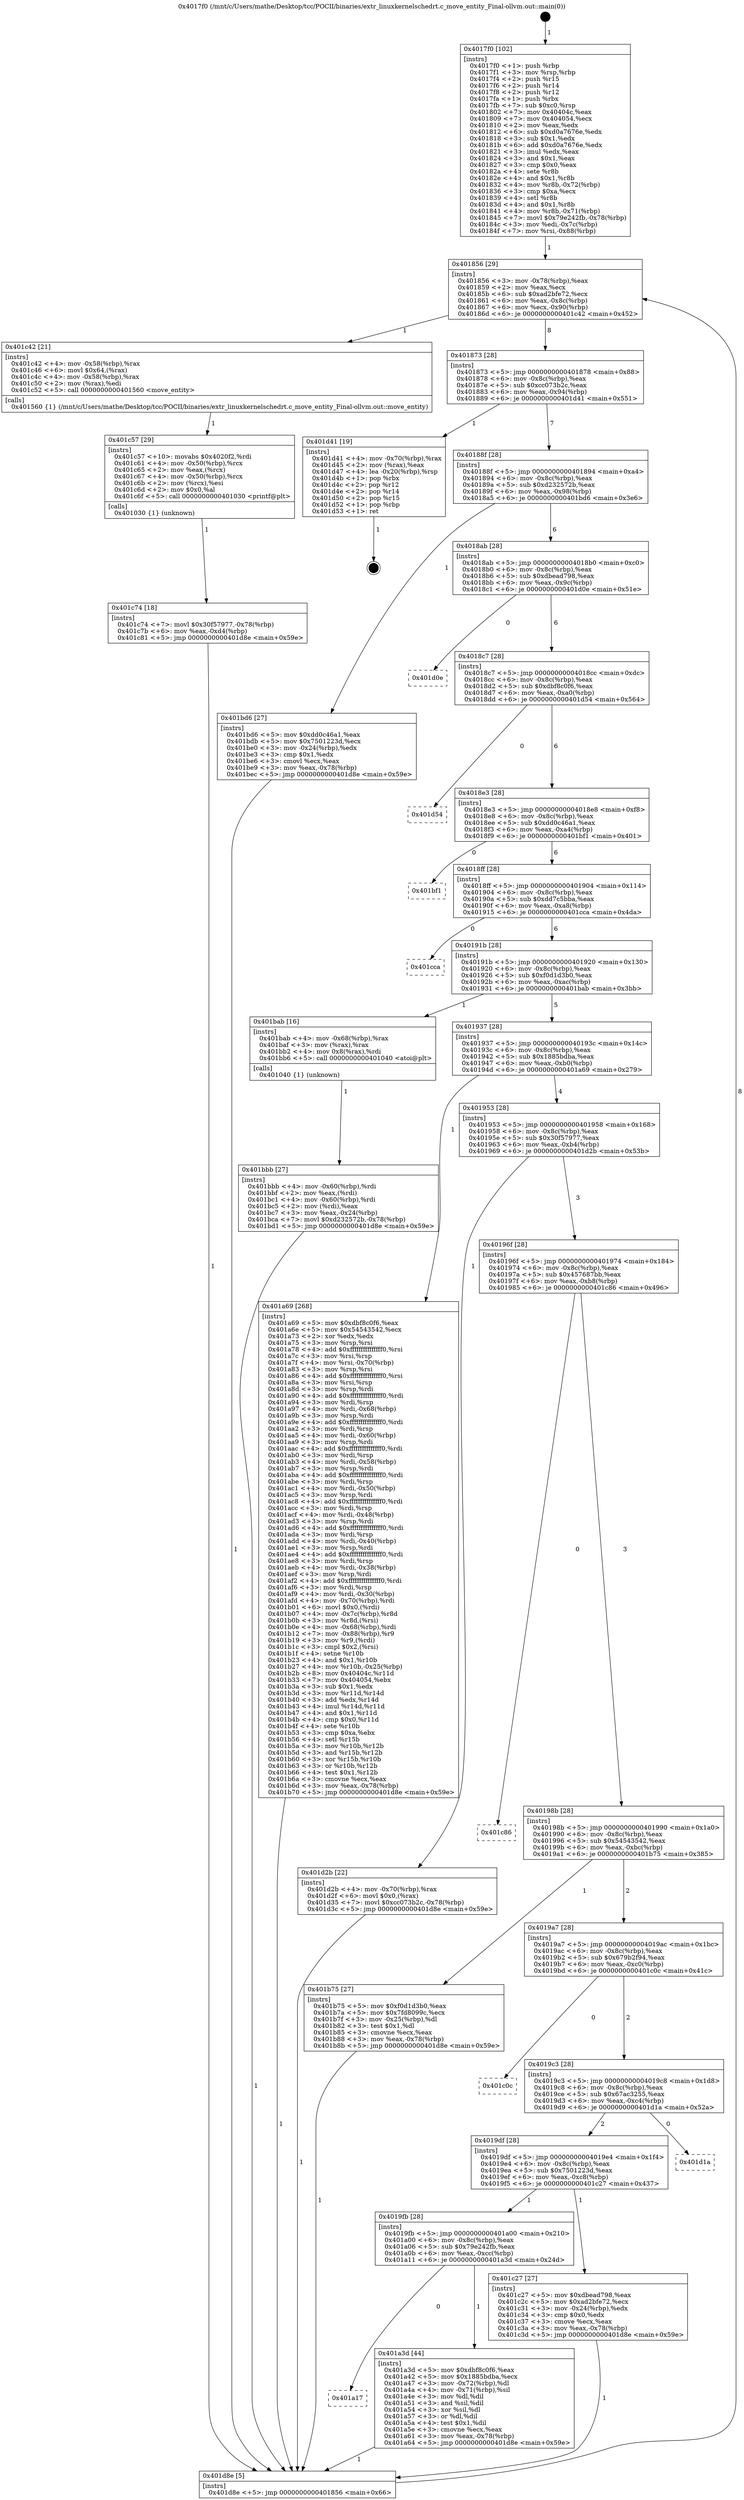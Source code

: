 digraph "0x4017f0" {
  label = "0x4017f0 (/mnt/c/Users/mathe/Desktop/tcc/POCII/binaries/extr_linuxkernelschedrt.c_move_entity_Final-ollvm.out::main(0))"
  labelloc = "t"
  node[shape=record]

  Entry [label="",width=0.3,height=0.3,shape=circle,fillcolor=black,style=filled]
  "0x401856" [label="{
     0x401856 [29]\l
     | [instrs]\l
     &nbsp;&nbsp;0x401856 \<+3\>: mov -0x78(%rbp),%eax\l
     &nbsp;&nbsp;0x401859 \<+2\>: mov %eax,%ecx\l
     &nbsp;&nbsp;0x40185b \<+6\>: sub $0xad2bfe72,%ecx\l
     &nbsp;&nbsp;0x401861 \<+6\>: mov %eax,-0x8c(%rbp)\l
     &nbsp;&nbsp;0x401867 \<+6\>: mov %ecx,-0x90(%rbp)\l
     &nbsp;&nbsp;0x40186d \<+6\>: je 0000000000401c42 \<main+0x452\>\l
  }"]
  "0x401c42" [label="{
     0x401c42 [21]\l
     | [instrs]\l
     &nbsp;&nbsp;0x401c42 \<+4\>: mov -0x58(%rbp),%rax\l
     &nbsp;&nbsp;0x401c46 \<+6\>: movl $0x64,(%rax)\l
     &nbsp;&nbsp;0x401c4c \<+4\>: mov -0x58(%rbp),%rax\l
     &nbsp;&nbsp;0x401c50 \<+2\>: mov (%rax),%edi\l
     &nbsp;&nbsp;0x401c52 \<+5\>: call 0000000000401560 \<move_entity\>\l
     | [calls]\l
     &nbsp;&nbsp;0x401560 \{1\} (/mnt/c/Users/mathe/Desktop/tcc/POCII/binaries/extr_linuxkernelschedrt.c_move_entity_Final-ollvm.out::move_entity)\l
  }"]
  "0x401873" [label="{
     0x401873 [28]\l
     | [instrs]\l
     &nbsp;&nbsp;0x401873 \<+5\>: jmp 0000000000401878 \<main+0x88\>\l
     &nbsp;&nbsp;0x401878 \<+6\>: mov -0x8c(%rbp),%eax\l
     &nbsp;&nbsp;0x40187e \<+5\>: sub $0xcc073b2c,%eax\l
     &nbsp;&nbsp;0x401883 \<+6\>: mov %eax,-0x94(%rbp)\l
     &nbsp;&nbsp;0x401889 \<+6\>: je 0000000000401d41 \<main+0x551\>\l
  }"]
  Exit [label="",width=0.3,height=0.3,shape=circle,fillcolor=black,style=filled,peripheries=2]
  "0x401d41" [label="{
     0x401d41 [19]\l
     | [instrs]\l
     &nbsp;&nbsp;0x401d41 \<+4\>: mov -0x70(%rbp),%rax\l
     &nbsp;&nbsp;0x401d45 \<+2\>: mov (%rax),%eax\l
     &nbsp;&nbsp;0x401d47 \<+4\>: lea -0x20(%rbp),%rsp\l
     &nbsp;&nbsp;0x401d4b \<+1\>: pop %rbx\l
     &nbsp;&nbsp;0x401d4c \<+2\>: pop %r12\l
     &nbsp;&nbsp;0x401d4e \<+2\>: pop %r14\l
     &nbsp;&nbsp;0x401d50 \<+2\>: pop %r15\l
     &nbsp;&nbsp;0x401d52 \<+1\>: pop %rbp\l
     &nbsp;&nbsp;0x401d53 \<+1\>: ret\l
  }"]
  "0x40188f" [label="{
     0x40188f [28]\l
     | [instrs]\l
     &nbsp;&nbsp;0x40188f \<+5\>: jmp 0000000000401894 \<main+0xa4\>\l
     &nbsp;&nbsp;0x401894 \<+6\>: mov -0x8c(%rbp),%eax\l
     &nbsp;&nbsp;0x40189a \<+5\>: sub $0xd232572b,%eax\l
     &nbsp;&nbsp;0x40189f \<+6\>: mov %eax,-0x98(%rbp)\l
     &nbsp;&nbsp;0x4018a5 \<+6\>: je 0000000000401bd6 \<main+0x3e6\>\l
  }"]
  "0x401c74" [label="{
     0x401c74 [18]\l
     | [instrs]\l
     &nbsp;&nbsp;0x401c74 \<+7\>: movl $0x30f57977,-0x78(%rbp)\l
     &nbsp;&nbsp;0x401c7b \<+6\>: mov %eax,-0xd4(%rbp)\l
     &nbsp;&nbsp;0x401c81 \<+5\>: jmp 0000000000401d8e \<main+0x59e\>\l
  }"]
  "0x401bd6" [label="{
     0x401bd6 [27]\l
     | [instrs]\l
     &nbsp;&nbsp;0x401bd6 \<+5\>: mov $0xdd0c46a1,%eax\l
     &nbsp;&nbsp;0x401bdb \<+5\>: mov $0x7501223d,%ecx\l
     &nbsp;&nbsp;0x401be0 \<+3\>: mov -0x24(%rbp),%edx\l
     &nbsp;&nbsp;0x401be3 \<+3\>: cmp $0x1,%edx\l
     &nbsp;&nbsp;0x401be6 \<+3\>: cmovl %ecx,%eax\l
     &nbsp;&nbsp;0x401be9 \<+3\>: mov %eax,-0x78(%rbp)\l
     &nbsp;&nbsp;0x401bec \<+5\>: jmp 0000000000401d8e \<main+0x59e\>\l
  }"]
  "0x4018ab" [label="{
     0x4018ab [28]\l
     | [instrs]\l
     &nbsp;&nbsp;0x4018ab \<+5\>: jmp 00000000004018b0 \<main+0xc0\>\l
     &nbsp;&nbsp;0x4018b0 \<+6\>: mov -0x8c(%rbp),%eax\l
     &nbsp;&nbsp;0x4018b6 \<+5\>: sub $0xdbead798,%eax\l
     &nbsp;&nbsp;0x4018bb \<+6\>: mov %eax,-0x9c(%rbp)\l
     &nbsp;&nbsp;0x4018c1 \<+6\>: je 0000000000401d0e \<main+0x51e\>\l
  }"]
  "0x401c57" [label="{
     0x401c57 [29]\l
     | [instrs]\l
     &nbsp;&nbsp;0x401c57 \<+10\>: movabs $0x4020f2,%rdi\l
     &nbsp;&nbsp;0x401c61 \<+4\>: mov -0x50(%rbp),%rcx\l
     &nbsp;&nbsp;0x401c65 \<+2\>: mov %eax,(%rcx)\l
     &nbsp;&nbsp;0x401c67 \<+4\>: mov -0x50(%rbp),%rcx\l
     &nbsp;&nbsp;0x401c6b \<+2\>: mov (%rcx),%esi\l
     &nbsp;&nbsp;0x401c6d \<+2\>: mov $0x0,%al\l
     &nbsp;&nbsp;0x401c6f \<+5\>: call 0000000000401030 \<printf@plt\>\l
     | [calls]\l
     &nbsp;&nbsp;0x401030 \{1\} (unknown)\l
  }"]
  "0x401d0e" [label="{
     0x401d0e\l
  }", style=dashed]
  "0x4018c7" [label="{
     0x4018c7 [28]\l
     | [instrs]\l
     &nbsp;&nbsp;0x4018c7 \<+5\>: jmp 00000000004018cc \<main+0xdc\>\l
     &nbsp;&nbsp;0x4018cc \<+6\>: mov -0x8c(%rbp),%eax\l
     &nbsp;&nbsp;0x4018d2 \<+5\>: sub $0xdbf8c0f6,%eax\l
     &nbsp;&nbsp;0x4018d7 \<+6\>: mov %eax,-0xa0(%rbp)\l
     &nbsp;&nbsp;0x4018dd \<+6\>: je 0000000000401d54 \<main+0x564\>\l
  }"]
  "0x401bbb" [label="{
     0x401bbb [27]\l
     | [instrs]\l
     &nbsp;&nbsp;0x401bbb \<+4\>: mov -0x60(%rbp),%rdi\l
     &nbsp;&nbsp;0x401bbf \<+2\>: mov %eax,(%rdi)\l
     &nbsp;&nbsp;0x401bc1 \<+4\>: mov -0x60(%rbp),%rdi\l
     &nbsp;&nbsp;0x401bc5 \<+2\>: mov (%rdi),%eax\l
     &nbsp;&nbsp;0x401bc7 \<+3\>: mov %eax,-0x24(%rbp)\l
     &nbsp;&nbsp;0x401bca \<+7\>: movl $0xd232572b,-0x78(%rbp)\l
     &nbsp;&nbsp;0x401bd1 \<+5\>: jmp 0000000000401d8e \<main+0x59e\>\l
  }"]
  "0x401d54" [label="{
     0x401d54\l
  }", style=dashed]
  "0x4018e3" [label="{
     0x4018e3 [28]\l
     | [instrs]\l
     &nbsp;&nbsp;0x4018e3 \<+5\>: jmp 00000000004018e8 \<main+0xf8\>\l
     &nbsp;&nbsp;0x4018e8 \<+6\>: mov -0x8c(%rbp),%eax\l
     &nbsp;&nbsp;0x4018ee \<+5\>: sub $0xdd0c46a1,%eax\l
     &nbsp;&nbsp;0x4018f3 \<+6\>: mov %eax,-0xa4(%rbp)\l
     &nbsp;&nbsp;0x4018f9 \<+6\>: je 0000000000401bf1 \<main+0x401\>\l
  }"]
  "0x4017f0" [label="{
     0x4017f0 [102]\l
     | [instrs]\l
     &nbsp;&nbsp;0x4017f0 \<+1\>: push %rbp\l
     &nbsp;&nbsp;0x4017f1 \<+3\>: mov %rsp,%rbp\l
     &nbsp;&nbsp;0x4017f4 \<+2\>: push %r15\l
     &nbsp;&nbsp;0x4017f6 \<+2\>: push %r14\l
     &nbsp;&nbsp;0x4017f8 \<+2\>: push %r12\l
     &nbsp;&nbsp;0x4017fa \<+1\>: push %rbx\l
     &nbsp;&nbsp;0x4017fb \<+7\>: sub $0xc0,%rsp\l
     &nbsp;&nbsp;0x401802 \<+7\>: mov 0x40404c,%eax\l
     &nbsp;&nbsp;0x401809 \<+7\>: mov 0x404054,%ecx\l
     &nbsp;&nbsp;0x401810 \<+2\>: mov %eax,%edx\l
     &nbsp;&nbsp;0x401812 \<+6\>: sub $0xd0a7676e,%edx\l
     &nbsp;&nbsp;0x401818 \<+3\>: sub $0x1,%edx\l
     &nbsp;&nbsp;0x40181b \<+6\>: add $0xd0a7676e,%edx\l
     &nbsp;&nbsp;0x401821 \<+3\>: imul %edx,%eax\l
     &nbsp;&nbsp;0x401824 \<+3\>: and $0x1,%eax\l
     &nbsp;&nbsp;0x401827 \<+3\>: cmp $0x0,%eax\l
     &nbsp;&nbsp;0x40182a \<+4\>: sete %r8b\l
     &nbsp;&nbsp;0x40182e \<+4\>: and $0x1,%r8b\l
     &nbsp;&nbsp;0x401832 \<+4\>: mov %r8b,-0x72(%rbp)\l
     &nbsp;&nbsp;0x401836 \<+3\>: cmp $0xa,%ecx\l
     &nbsp;&nbsp;0x401839 \<+4\>: setl %r8b\l
     &nbsp;&nbsp;0x40183d \<+4\>: and $0x1,%r8b\l
     &nbsp;&nbsp;0x401841 \<+4\>: mov %r8b,-0x71(%rbp)\l
     &nbsp;&nbsp;0x401845 \<+7\>: movl $0x79e242fb,-0x78(%rbp)\l
     &nbsp;&nbsp;0x40184c \<+3\>: mov %edi,-0x7c(%rbp)\l
     &nbsp;&nbsp;0x40184f \<+7\>: mov %rsi,-0x88(%rbp)\l
  }"]
  "0x401bf1" [label="{
     0x401bf1\l
  }", style=dashed]
  "0x4018ff" [label="{
     0x4018ff [28]\l
     | [instrs]\l
     &nbsp;&nbsp;0x4018ff \<+5\>: jmp 0000000000401904 \<main+0x114\>\l
     &nbsp;&nbsp;0x401904 \<+6\>: mov -0x8c(%rbp),%eax\l
     &nbsp;&nbsp;0x40190a \<+5\>: sub $0xdd7c5bba,%eax\l
     &nbsp;&nbsp;0x40190f \<+6\>: mov %eax,-0xa8(%rbp)\l
     &nbsp;&nbsp;0x401915 \<+6\>: je 0000000000401cca \<main+0x4da\>\l
  }"]
  "0x401d8e" [label="{
     0x401d8e [5]\l
     | [instrs]\l
     &nbsp;&nbsp;0x401d8e \<+5\>: jmp 0000000000401856 \<main+0x66\>\l
  }"]
  "0x401cca" [label="{
     0x401cca\l
  }", style=dashed]
  "0x40191b" [label="{
     0x40191b [28]\l
     | [instrs]\l
     &nbsp;&nbsp;0x40191b \<+5\>: jmp 0000000000401920 \<main+0x130\>\l
     &nbsp;&nbsp;0x401920 \<+6\>: mov -0x8c(%rbp),%eax\l
     &nbsp;&nbsp;0x401926 \<+5\>: sub $0xf0d1d3b0,%eax\l
     &nbsp;&nbsp;0x40192b \<+6\>: mov %eax,-0xac(%rbp)\l
     &nbsp;&nbsp;0x401931 \<+6\>: je 0000000000401bab \<main+0x3bb\>\l
  }"]
  "0x401a17" [label="{
     0x401a17\l
  }", style=dashed]
  "0x401bab" [label="{
     0x401bab [16]\l
     | [instrs]\l
     &nbsp;&nbsp;0x401bab \<+4\>: mov -0x68(%rbp),%rax\l
     &nbsp;&nbsp;0x401baf \<+3\>: mov (%rax),%rax\l
     &nbsp;&nbsp;0x401bb2 \<+4\>: mov 0x8(%rax),%rdi\l
     &nbsp;&nbsp;0x401bb6 \<+5\>: call 0000000000401040 \<atoi@plt\>\l
     | [calls]\l
     &nbsp;&nbsp;0x401040 \{1\} (unknown)\l
  }"]
  "0x401937" [label="{
     0x401937 [28]\l
     | [instrs]\l
     &nbsp;&nbsp;0x401937 \<+5\>: jmp 000000000040193c \<main+0x14c\>\l
     &nbsp;&nbsp;0x40193c \<+6\>: mov -0x8c(%rbp),%eax\l
     &nbsp;&nbsp;0x401942 \<+5\>: sub $0x1885bdba,%eax\l
     &nbsp;&nbsp;0x401947 \<+6\>: mov %eax,-0xb0(%rbp)\l
     &nbsp;&nbsp;0x40194d \<+6\>: je 0000000000401a69 \<main+0x279\>\l
  }"]
  "0x401a3d" [label="{
     0x401a3d [44]\l
     | [instrs]\l
     &nbsp;&nbsp;0x401a3d \<+5\>: mov $0xdbf8c0f6,%eax\l
     &nbsp;&nbsp;0x401a42 \<+5\>: mov $0x1885bdba,%ecx\l
     &nbsp;&nbsp;0x401a47 \<+3\>: mov -0x72(%rbp),%dl\l
     &nbsp;&nbsp;0x401a4a \<+4\>: mov -0x71(%rbp),%sil\l
     &nbsp;&nbsp;0x401a4e \<+3\>: mov %dl,%dil\l
     &nbsp;&nbsp;0x401a51 \<+3\>: and %sil,%dil\l
     &nbsp;&nbsp;0x401a54 \<+3\>: xor %sil,%dl\l
     &nbsp;&nbsp;0x401a57 \<+3\>: or %dl,%dil\l
     &nbsp;&nbsp;0x401a5a \<+4\>: test $0x1,%dil\l
     &nbsp;&nbsp;0x401a5e \<+3\>: cmovne %ecx,%eax\l
     &nbsp;&nbsp;0x401a61 \<+3\>: mov %eax,-0x78(%rbp)\l
     &nbsp;&nbsp;0x401a64 \<+5\>: jmp 0000000000401d8e \<main+0x59e\>\l
  }"]
  "0x401a69" [label="{
     0x401a69 [268]\l
     | [instrs]\l
     &nbsp;&nbsp;0x401a69 \<+5\>: mov $0xdbf8c0f6,%eax\l
     &nbsp;&nbsp;0x401a6e \<+5\>: mov $0x54543542,%ecx\l
     &nbsp;&nbsp;0x401a73 \<+2\>: xor %edx,%edx\l
     &nbsp;&nbsp;0x401a75 \<+3\>: mov %rsp,%rsi\l
     &nbsp;&nbsp;0x401a78 \<+4\>: add $0xfffffffffffffff0,%rsi\l
     &nbsp;&nbsp;0x401a7c \<+3\>: mov %rsi,%rsp\l
     &nbsp;&nbsp;0x401a7f \<+4\>: mov %rsi,-0x70(%rbp)\l
     &nbsp;&nbsp;0x401a83 \<+3\>: mov %rsp,%rsi\l
     &nbsp;&nbsp;0x401a86 \<+4\>: add $0xfffffffffffffff0,%rsi\l
     &nbsp;&nbsp;0x401a8a \<+3\>: mov %rsi,%rsp\l
     &nbsp;&nbsp;0x401a8d \<+3\>: mov %rsp,%rdi\l
     &nbsp;&nbsp;0x401a90 \<+4\>: add $0xfffffffffffffff0,%rdi\l
     &nbsp;&nbsp;0x401a94 \<+3\>: mov %rdi,%rsp\l
     &nbsp;&nbsp;0x401a97 \<+4\>: mov %rdi,-0x68(%rbp)\l
     &nbsp;&nbsp;0x401a9b \<+3\>: mov %rsp,%rdi\l
     &nbsp;&nbsp;0x401a9e \<+4\>: add $0xfffffffffffffff0,%rdi\l
     &nbsp;&nbsp;0x401aa2 \<+3\>: mov %rdi,%rsp\l
     &nbsp;&nbsp;0x401aa5 \<+4\>: mov %rdi,-0x60(%rbp)\l
     &nbsp;&nbsp;0x401aa9 \<+3\>: mov %rsp,%rdi\l
     &nbsp;&nbsp;0x401aac \<+4\>: add $0xfffffffffffffff0,%rdi\l
     &nbsp;&nbsp;0x401ab0 \<+3\>: mov %rdi,%rsp\l
     &nbsp;&nbsp;0x401ab3 \<+4\>: mov %rdi,-0x58(%rbp)\l
     &nbsp;&nbsp;0x401ab7 \<+3\>: mov %rsp,%rdi\l
     &nbsp;&nbsp;0x401aba \<+4\>: add $0xfffffffffffffff0,%rdi\l
     &nbsp;&nbsp;0x401abe \<+3\>: mov %rdi,%rsp\l
     &nbsp;&nbsp;0x401ac1 \<+4\>: mov %rdi,-0x50(%rbp)\l
     &nbsp;&nbsp;0x401ac5 \<+3\>: mov %rsp,%rdi\l
     &nbsp;&nbsp;0x401ac8 \<+4\>: add $0xfffffffffffffff0,%rdi\l
     &nbsp;&nbsp;0x401acc \<+3\>: mov %rdi,%rsp\l
     &nbsp;&nbsp;0x401acf \<+4\>: mov %rdi,-0x48(%rbp)\l
     &nbsp;&nbsp;0x401ad3 \<+3\>: mov %rsp,%rdi\l
     &nbsp;&nbsp;0x401ad6 \<+4\>: add $0xfffffffffffffff0,%rdi\l
     &nbsp;&nbsp;0x401ada \<+3\>: mov %rdi,%rsp\l
     &nbsp;&nbsp;0x401add \<+4\>: mov %rdi,-0x40(%rbp)\l
     &nbsp;&nbsp;0x401ae1 \<+3\>: mov %rsp,%rdi\l
     &nbsp;&nbsp;0x401ae4 \<+4\>: add $0xfffffffffffffff0,%rdi\l
     &nbsp;&nbsp;0x401ae8 \<+3\>: mov %rdi,%rsp\l
     &nbsp;&nbsp;0x401aeb \<+4\>: mov %rdi,-0x38(%rbp)\l
     &nbsp;&nbsp;0x401aef \<+3\>: mov %rsp,%rdi\l
     &nbsp;&nbsp;0x401af2 \<+4\>: add $0xfffffffffffffff0,%rdi\l
     &nbsp;&nbsp;0x401af6 \<+3\>: mov %rdi,%rsp\l
     &nbsp;&nbsp;0x401af9 \<+4\>: mov %rdi,-0x30(%rbp)\l
     &nbsp;&nbsp;0x401afd \<+4\>: mov -0x70(%rbp),%rdi\l
     &nbsp;&nbsp;0x401b01 \<+6\>: movl $0x0,(%rdi)\l
     &nbsp;&nbsp;0x401b07 \<+4\>: mov -0x7c(%rbp),%r8d\l
     &nbsp;&nbsp;0x401b0b \<+3\>: mov %r8d,(%rsi)\l
     &nbsp;&nbsp;0x401b0e \<+4\>: mov -0x68(%rbp),%rdi\l
     &nbsp;&nbsp;0x401b12 \<+7\>: mov -0x88(%rbp),%r9\l
     &nbsp;&nbsp;0x401b19 \<+3\>: mov %r9,(%rdi)\l
     &nbsp;&nbsp;0x401b1c \<+3\>: cmpl $0x2,(%rsi)\l
     &nbsp;&nbsp;0x401b1f \<+4\>: setne %r10b\l
     &nbsp;&nbsp;0x401b23 \<+4\>: and $0x1,%r10b\l
     &nbsp;&nbsp;0x401b27 \<+4\>: mov %r10b,-0x25(%rbp)\l
     &nbsp;&nbsp;0x401b2b \<+8\>: mov 0x40404c,%r11d\l
     &nbsp;&nbsp;0x401b33 \<+7\>: mov 0x404054,%ebx\l
     &nbsp;&nbsp;0x401b3a \<+3\>: sub $0x1,%edx\l
     &nbsp;&nbsp;0x401b3d \<+3\>: mov %r11d,%r14d\l
     &nbsp;&nbsp;0x401b40 \<+3\>: add %edx,%r14d\l
     &nbsp;&nbsp;0x401b43 \<+4\>: imul %r14d,%r11d\l
     &nbsp;&nbsp;0x401b47 \<+4\>: and $0x1,%r11d\l
     &nbsp;&nbsp;0x401b4b \<+4\>: cmp $0x0,%r11d\l
     &nbsp;&nbsp;0x401b4f \<+4\>: sete %r10b\l
     &nbsp;&nbsp;0x401b53 \<+3\>: cmp $0xa,%ebx\l
     &nbsp;&nbsp;0x401b56 \<+4\>: setl %r15b\l
     &nbsp;&nbsp;0x401b5a \<+3\>: mov %r10b,%r12b\l
     &nbsp;&nbsp;0x401b5d \<+3\>: and %r15b,%r12b\l
     &nbsp;&nbsp;0x401b60 \<+3\>: xor %r15b,%r10b\l
     &nbsp;&nbsp;0x401b63 \<+3\>: or %r10b,%r12b\l
     &nbsp;&nbsp;0x401b66 \<+4\>: test $0x1,%r12b\l
     &nbsp;&nbsp;0x401b6a \<+3\>: cmovne %ecx,%eax\l
     &nbsp;&nbsp;0x401b6d \<+3\>: mov %eax,-0x78(%rbp)\l
     &nbsp;&nbsp;0x401b70 \<+5\>: jmp 0000000000401d8e \<main+0x59e\>\l
  }"]
  "0x401953" [label="{
     0x401953 [28]\l
     | [instrs]\l
     &nbsp;&nbsp;0x401953 \<+5\>: jmp 0000000000401958 \<main+0x168\>\l
     &nbsp;&nbsp;0x401958 \<+6\>: mov -0x8c(%rbp),%eax\l
     &nbsp;&nbsp;0x40195e \<+5\>: sub $0x30f57977,%eax\l
     &nbsp;&nbsp;0x401963 \<+6\>: mov %eax,-0xb4(%rbp)\l
     &nbsp;&nbsp;0x401969 \<+6\>: je 0000000000401d2b \<main+0x53b\>\l
  }"]
  "0x4019fb" [label="{
     0x4019fb [28]\l
     | [instrs]\l
     &nbsp;&nbsp;0x4019fb \<+5\>: jmp 0000000000401a00 \<main+0x210\>\l
     &nbsp;&nbsp;0x401a00 \<+6\>: mov -0x8c(%rbp),%eax\l
     &nbsp;&nbsp;0x401a06 \<+5\>: sub $0x79e242fb,%eax\l
     &nbsp;&nbsp;0x401a0b \<+6\>: mov %eax,-0xcc(%rbp)\l
     &nbsp;&nbsp;0x401a11 \<+6\>: je 0000000000401a3d \<main+0x24d\>\l
  }"]
  "0x401d2b" [label="{
     0x401d2b [22]\l
     | [instrs]\l
     &nbsp;&nbsp;0x401d2b \<+4\>: mov -0x70(%rbp),%rax\l
     &nbsp;&nbsp;0x401d2f \<+6\>: movl $0x0,(%rax)\l
     &nbsp;&nbsp;0x401d35 \<+7\>: movl $0xcc073b2c,-0x78(%rbp)\l
     &nbsp;&nbsp;0x401d3c \<+5\>: jmp 0000000000401d8e \<main+0x59e\>\l
  }"]
  "0x40196f" [label="{
     0x40196f [28]\l
     | [instrs]\l
     &nbsp;&nbsp;0x40196f \<+5\>: jmp 0000000000401974 \<main+0x184\>\l
     &nbsp;&nbsp;0x401974 \<+6\>: mov -0x8c(%rbp),%eax\l
     &nbsp;&nbsp;0x40197a \<+5\>: sub $0x457687bb,%eax\l
     &nbsp;&nbsp;0x40197f \<+6\>: mov %eax,-0xb8(%rbp)\l
     &nbsp;&nbsp;0x401985 \<+6\>: je 0000000000401c86 \<main+0x496\>\l
  }"]
  "0x401c27" [label="{
     0x401c27 [27]\l
     | [instrs]\l
     &nbsp;&nbsp;0x401c27 \<+5\>: mov $0xdbead798,%eax\l
     &nbsp;&nbsp;0x401c2c \<+5\>: mov $0xad2bfe72,%ecx\l
     &nbsp;&nbsp;0x401c31 \<+3\>: mov -0x24(%rbp),%edx\l
     &nbsp;&nbsp;0x401c34 \<+3\>: cmp $0x0,%edx\l
     &nbsp;&nbsp;0x401c37 \<+3\>: cmove %ecx,%eax\l
     &nbsp;&nbsp;0x401c3a \<+3\>: mov %eax,-0x78(%rbp)\l
     &nbsp;&nbsp;0x401c3d \<+5\>: jmp 0000000000401d8e \<main+0x59e\>\l
  }"]
  "0x401c86" [label="{
     0x401c86\l
  }", style=dashed]
  "0x40198b" [label="{
     0x40198b [28]\l
     | [instrs]\l
     &nbsp;&nbsp;0x40198b \<+5\>: jmp 0000000000401990 \<main+0x1a0\>\l
     &nbsp;&nbsp;0x401990 \<+6\>: mov -0x8c(%rbp),%eax\l
     &nbsp;&nbsp;0x401996 \<+5\>: sub $0x54543542,%eax\l
     &nbsp;&nbsp;0x40199b \<+6\>: mov %eax,-0xbc(%rbp)\l
     &nbsp;&nbsp;0x4019a1 \<+6\>: je 0000000000401b75 \<main+0x385\>\l
  }"]
  "0x4019df" [label="{
     0x4019df [28]\l
     | [instrs]\l
     &nbsp;&nbsp;0x4019df \<+5\>: jmp 00000000004019e4 \<main+0x1f4\>\l
     &nbsp;&nbsp;0x4019e4 \<+6\>: mov -0x8c(%rbp),%eax\l
     &nbsp;&nbsp;0x4019ea \<+5\>: sub $0x7501223d,%eax\l
     &nbsp;&nbsp;0x4019ef \<+6\>: mov %eax,-0xc8(%rbp)\l
     &nbsp;&nbsp;0x4019f5 \<+6\>: je 0000000000401c27 \<main+0x437\>\l
  }"]
  "0x401b75" [label="{
     0x401b75 [27]\l
     | [instrs]\l
     &nbsp;&nbsp;0x401b75 \<+5\>: mov $0xf0d1d3b0,%eax\l
     &nbsp;&nbsp;0x401b7a \<+5\>: mov $0x7fd8099c,%ecx\l
     &nbsp;&nbsp;0x401b7f \<+3\>: mov -0x25(%rbp),%dl\l
     &nbsp;&nbsp;0x401b82 \<+3\>: test $0x1,%dl\l
     &nbsp;&nbsp;0x401b85 \<+3\>: cmovne %ecx,%eax\l
     &nbsp;&nbsp;0x401b88 \<+3\>: mov %eax,-0x78(%rbp)\l
     &nbsp;&nbsp;0x401b8b \<+5\>: jmp 0000000000401d8e \<main+0x59e\>\l
  }"]
  "0x4019a7" [label="{
     0x4019a7 [28]\l
     | [instrs]\l
     &nbsp;&nbsp;0x4019a7 \<+5\>: jmp 00000000004019ac \<main+0x1bc\>\l
     &nbsp;&nbsp;0x4019ac \<+6\>: mov -0x8c(%rbp),%eax\l
     &nbsp;&nbsp;0x4019b2 \<+5\>: sub $0x679b2f94,%eax\l
     &nbsp;&nbsp;0x4019b7 \<+6\>: mov %eax,-0xc0(%rbp)\l
     &nbsp;&nbsp;0x4019bd \<+6\>: je 0000000000401c0c \<main+0x41c\>\l
  }"]
  "0x401d1a" [label="{
     0x401d1a\l
  }", style=dashed]
  "0x401c0c" [label="{
     0x401c0c\l
  }", style=dashed]
  "0x4019c3" [label="{
     0x4019c3 [28]\l
     | [instrs]\l
     &nbsp;&nbsp;0x4019c3 \<+5\>: jmp 00000000004019c8 \<main+0x1d8\>\l
     &nbsp;&nbsp;0x4019c8 \<+6\>: mov -0x8c(%rbp),%eax\l
     &nbsp;&nbsp;0x4019ce \<+5\>: sub $0x67ac3255,%eax\l
     &nbsp;&nbsp;0x4019d3 \<+6\>: mov %eax,-0xc4(%rbp)\l
     &nbsp;&nbsp;0x4019d9 \<+6\>: je 0000000000401d1a \<main+0x52a\>\l
  }"]
  Entry -> "0x4017f0" [label=" 1"]
  "0x401856" -> "0x401c42" [label=" 1"]
  "0x401856" -> "0x401873" [label=" 8"]
  "0x401d41" -> Exit [label=" 1"]
  "0x401873" -> "0x401d41" [label=" 1"]
  "0x401873" -> "0x40188f" [label=" 7"]
  "0x401d2b" -> "0x401d8e" [label=" 1"]
  "0x40188f" -> "0x401bd6" [label=" 1"]
  "0x40188f" -> "0x4018ab" [label=" 6"]
  "0x401c74" -> "0x401d8e" [label=" 1"]
  "0x4018ab" -> "0x401d0e" [label=" 0"]
  "0x4018ab" -> "0x4018c7" [label=" 6"]
  "0x401c57" -> "0x401c74" [label=" 1"]
  "0x4018c7" -> "0x401d54" [label=" 0"]
  "0x4018c7" -> "0x4018e3" [label=" 6"]
  "0x401c42" -> "0x401c57" [label=" 1"]
  "0x4018e3" -> "0x401bf1" [label=" 0"]
  "0x4018e3" -> "0x4018ff" [label=" 6"]
  "0x401bd6" -> "0x401d8e" [label=" 1"]
  "0x4018ff" -> "0x401cca" [label=" 0"]
  "0x4018ff" -> "0x40191b" [label=" 6"]
  "0x401bbb" -> "0x401d8e" [label=" 1"]
  "0x40191b" -> "0x401bab" [label=" 1"]
  "0x40191b" -> "0x401937" [label=" 5"]
  "0x401bab" -> "0x401bbb" [label=" 1"]
  "0x401937" -> "0x401a69" [label=" 1"]
  "0x401937" -> "0x401953" [label=" 4"]
  "0x401b75" -> "0x401d8e" [label=" 1"]
  "0x401953" -> "0x401d2b" [label=" 1"]
  "0x401953" -> "0x40196f" [label=" 3"]
  "0x401c27" -> "0x401d8e" [label=" 1"]
  "0x40196f" -> "0x401c86" [label=" 0"]
  "0x40196f" -> "0x40198b" [label=" 3"]
  "0x401d8e" -> "0x401856" [label=" 8"]
  "0x40198b" -> "0x401b75" [label=" 1"]
  "0x40198b" -> "0x4019a7" [label=" 2"]
  "0x401a3d" -> "0x401d8e" [label=" 1"]
  "0x4019a7" -> "0x401c0c" [label=" 0"]
  "0x4019a7" -> "0x4019c3" [label=" 2"]
  "0x4019fb" -> "0x401a17" [label=" 0"]
  "0x4019c3" -> "0x401d1a" [label=" 0"]
  "0x4019c3" -> "0x4019df" [label=" 2"]
  "0x4017f0" -> "0x401856" [label=" 1"]
  "0x4019df" -> "0x401c27" [label=" 1"]
  "0x4019df" -> "0x4019fb" [label=" 1"]
  "0x401a69" -> "0x401d8e" [label=" 1"]
  "0x4019fb" -> "0x401a3d" [label=" 1"]
}
